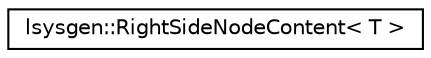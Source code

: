 digraph "Graphical Class Hierarchy"
{
 // LATEX_PDF_SIZE
  edge [fontname="Helvetica",fontsize="10",labelfontname="Helvetica",labelfontsize="10"];
  node [fontname="Helvetica",fontsize="10",shape=record];
  rankdir="LR";
  Node0 [label="lsysgen::RightSideNodeContent\< T \>",height=0.2,width=0.4,color="black", fillcolor="white", style="filled",URL="$classlsysgen_1_1RightSideNodeContent.html",tooltip=" "];
}
